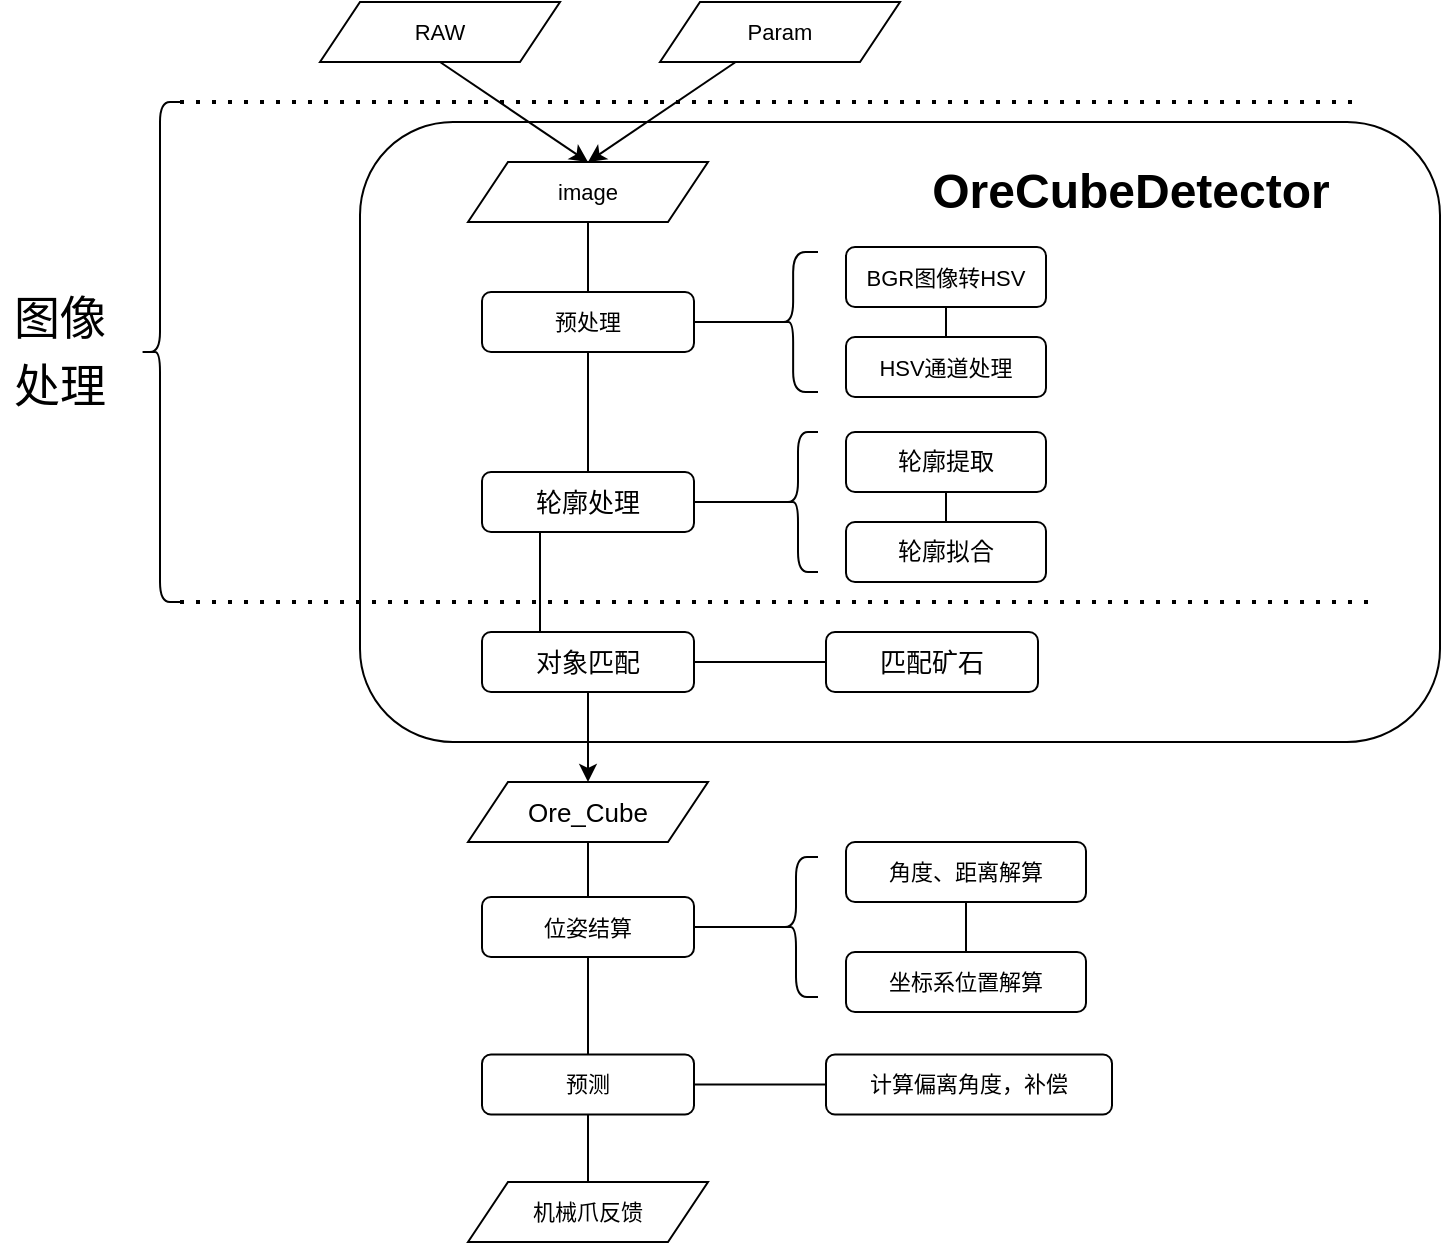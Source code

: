 <mxfile version="13.9.9" type="device"><diagram id="2nwqxw3xaWQPO-t-fx07" name="第 1 页"><mxGraphModel dx="2498" dy="1534" grid="1" gridSize="10" guides="1" tooltips="1" connect="1" arrows="1" fold="1" page="1" pageScale="1" pageWidth="1169" pageHeight="827" math="0" shadow="0"><root><mxCell id="0"/><mxCell id="1" parent="0"/><mxCell id="E7xddpLxMqkH79Yroc5x-1" value="" style="rounded=1;whiteSpace=wrap;html=1;fontSize=11;" vertex="1" parent="1"><mxGeometry x="290" y="150" width="540" height="310" as="geometry"/></mxCell><mxCell id="E7xddpLxMqkH79Yroc5x-2" style="rounded=0;orthogonalLoop=1;jettySize=auto;html=1;fontSize=11;exitX=0.5;exitY=1;exitDx=0;exitDy=0;endArrow=classic;endFill=1;entryX=0.5;entryY=0;entryDx=0;entryDy=0;" edge="1" parent="1" source="E7xddpLxMqkH79Yroc5x-36" target="E7xddpLxMqkH79Yroc5x-20"><mxGeometry relative="1" as="geometry"><mxPoint x="404" y="120" as="sourcePoint"/></mxGeometry></mxCell><mxCell id="E7xddpLxMqkH79Yroc5x-3" value="&lt;h2&gt;&lt;font style=&quot;line-height: 1.2 ; font-weight: normal ; font-size: 23px&quot;&gt;图像&lt;/font&gt;&lt;/h2&gt;&lt;h2&gt;&lt;font style=&quot;line-height: 1.2 ; font-weight: normal ; font-size: 23px&quot;&gt;处理&lt;/font&gt;&lt;/h2&gt;" style="text;html=1;strokeColor=none;fillColor=none;align=center;verticalAlign=middle;whiteSpace=wrap;rounded=0;fontSize=5;" vertex="1" parent="1"><mxGeometry x="110" y="222.5" width="60" height="85" as="geometry"/></mxCell><mxCell id="E7xddpLxMqkH79Yroc5x-4" value="" style="endArrow=none;html=1;rounded=0;fontSize=11;entryX=0.1;entryY=0.5;entryDx=0;entryDy=0;entryPerimeter=0;exitX=1;exitY=0.5;exitDx=0;exitDy=0;" edge="1" parent="1" source="E7xddpLxMqkH79Yroc5x-41" target="E7xddpLxMqkH79Yroc5x-5"><mxGeometry width="50" height="50" relative="1" as="geometry"><mxPoint x="454" y="250" as="sourcePoint"/><mxPoint x="524" y="249.71" as="targetPoint"/><Array as="points"/></mxGeometry></mxCell><mxCell id="E7xddpLxMqkH79Yroc5x-5" value="" style="shape=curlyBracket;whiteSpace=wrap;html=1;rounded=1;fontSize=11;size=0.435;" vertex="1" parent="1"><mxGeometry x="497" y="215" width="22" height="70" as="geometry"/></mxCell><mxCell id="E7xddpLxMqkH79Yroc5x-6" value="" style="endArrow=none;html=1;rounded=0;fontSize=11;exitX=0.5;exitY=1;exitDx=0;exitDy=0;endFill=0;entryX=0.5;entryY=0;entryDx=0;entryDy=0;" edge="1" parent="1" source="E7xddpLxMqkH79Yroc5x-41" target="E7xddpLxMqkH79Yroc5x-51"><mxGeometry width="50" height="50" relative="1" as="geometry"><mxPoint x="404" y="265" as="sourcePoint"/><mxPoint x="404" y="305" as="targetPoint"/></mxGeometry></mxCell><mxCell id="E7xddpLxMqkH79Yroc5x-8" value="BGR图像转HSV" style="rounded=1;whiteSpace=wrap;html=1;fontSize=11;" vertex="1" parent="1"><mxGeometry x="533" y="212.5" width="100" height="30" as="geometry"/></mxCell><mxCell id="E7xddpLxMqkH79Yroc5x-9" value="HSV通道处理" style="rounded=1;whiteSpace=wrap;html=1;fontSize=11;" vertex="1" parent="1"><mxGeometry x="533" y="257.5" width="100" height="30" as="geometry"/></mxCell><mxCell id="E7xddpLxMqkH79Yroc5x-11" value="" style="endArrow=none;dashed=1;html=1;dashPattern=1 3;strokeWidth=2;rounded=0;fontSize=11;" edge="1" parent="1"><mxGeometry width="50" height="50" relative="1" as="geometry"><mxPoint x="200" y="140" as="sourcePoint"/><mxPoint x="790" y="140" as="targetPoint"/></mxGeometry></mxCell><mxCell id="E7xddpLxMqkH79Yroc5x-13" value="" style="shape=curlyBracket;whiteSpace=wrap;html=1;rounded=1;fontSize=11;" vertex="1" parent="1"><mxGeometry x="180" y="140" width="20" height="250" as="geometry"/></mxCell><mxCell id="E7xddpLxMqkH79Yroc5x-14" style="edgeStyle=orthogonalEdgeStyle;rounded=0;orthogonalLoop=1;jettySize=auto;html=1;fontSize=23;endArrow=classic;endFill=1;exitX=0.5;exitY=1;exitDx=0;exitDy=0;" edge="1" parent="1" source="E7xddpLxMqkH79Yroc5x-46" target="E7xddpLxMqkH79Yroc5x-22"><mxGeometry relative="1" as="geometry"><mxPoint x="404" y="510" as="targetPoint"/><mxPoint x="394" y="484" as="sourcePoint"/></mxGeometry></mxCell><mxCell id="E7xddpLxMqkH79Yroc5x-16" value="" style="endArrow=none;html=1;rounded=0;fontSize=11;exitX=0.5;exitY=0;exitDx=0;exitDy=0;entryX=0.5;entryY=1;entryDx=0;entryDy=0;" edge="1" parent="1" source="E7xddpLxMqkH79Yroc5x-9" target="E7xddpLxMqkH79Yroc5x-8"><mxGeometry width="50" height="50" relative="1" as="geometry"><mxPoint x="610" y="260" as="sourcePoint"/><mxPoint x="609.71" y="245" as="targetPoint"/></mxGeometry></mxCell><mxCell id="E7xddpLxMqkH79Yroc5x-17" value="OreCubeDetector" style="text;strokeColor=none;fillColor=none;html=1;fontSize=24;fontStyle=1;verticalAlign=middle;align=center;" vertex="1" parent="1"><mxGeometry x="580" y="170" width="190" height="30" as="geometry"/></mxCell><mxCell id="E7xddpLxMqkH79Yroc5x-18" value="" style="endArrow=none;dashed=1;html=1;dashPattern=1 3;strokeWidth=2;rounded=0;fontSize=11;" edge="1" parent="1"><mxGeometry width="50" height="50" relative="1" as="geometry"><mxPoint x="200" y="390" as="sourcePoint"/><mxPoint x="799" y="390" as="targetPoint"/><Array as="points"/></mxGeometry></mxCell><mxCell id="E7xddpLxMqkH79Yroc5x-19" style="edgeStyle=orthogonalEdgeStyle;rounded=0;orthogonalLoop=1;jettySize=auto;html=1;fontSize=11;endArrow=none;endFill=0;entryX=0.5;entryY=0;entryDx=0;entryDy=0;" edge="1" parent="1" source="E7xddpLxMqkH79Yroc5x-20" target="E7xddpLxMqkH79Yroc5x-41"><mxGeometry relative="1" as="geometry"><mxPoint x="404" y="235" as="targetPoint"/></mxGeometry></mxCell><mxCell id="E7xddpLxMqkH79Yroc5x-20" value="image" style="shape=parallelogram;perimeter=parallelogramPerimeter;whiteSpace=wrap;html=1;fixedSize=1;fontSize=11;" vertex="1" parent="1"><mxGeometry x="344" y="170" width="120" height="30" as="geometry"/></mxCell><mxCell id="E7xddpLxMqkH79Yroc5x-21" style="edgeStyle=orthogonalEdgeStyle;rounded=0;orthogonalLoop=1;jettySize=auto;html=1;exitX=0.5;exitY=1;exitDx=0;exitDy=0;entryX=0.5;entryY=0;entryDx=0;entryDy=0;fontSize=13;endArrow=none;endFill=0;" edge="1" parent="1" source="E7xddpLxMqkH79Yroc5x-22" target="E7xddpLxMqkH79Yroc5x-24"><mxGeometry relative="1" as="geometry"><mxPoint x="397" y="602" as="sourcePoint"/></mxGeometry></mxCell><mxCell id="E7xddpLxMqkH79Yroc5x-22" value="&lt;span style=&quot;font-size: 13px&quot;&gt;Ore_Cube&lt;/span&gt;" style="shape=parallelogram;perimeter=parallelogramPerimeter;whiteSpace=wrap;html=1;fixedSize=1;fontSize=11;" vertex="1" parent="1"><mxGeometry x="344" y="480" width="120" height="30" as="geometry"/></mxCell><mxCell id="E7xddpLxMqkH79Yroc5x-23" style="edgeStyle=orthogonalEdgeStyle;rounded=0;orthogonalLoop=1;jettySize=auto;html=1;exitX=0.5;exitY=1;exitDx=0;exitDy=0;entryX=0.5;entryY=0;entryDx=0;entryDy=0;fontSize=13;endArrow=none;endFill=0;" edge="1" parent="1" source="E7xddpLxMqkH79Yroc5x-24" target="E7xddpLxMqkH79Yroc5x-28"><mxGeometry relative="1" as="geometry"><mxPoint x="407" y="712.5" as="targetPoint"/></mxGeometry></mxCell><mxCell id="E7xddpLxMqkH79Yroc5x-24" value="位姿结算" style="rounded=1;whiteSpace=wrap;html=1;fontSize=11;" vertex="1" parent="1"><mxGeometry x="351" y="537.5" width="106" height="30" as="geometry"/></mxCell><mxCell id="E7xddpLxMqkH79Yroc5x-25" value="角度、距离解算" style="rounded=1;whiteSpace=wrap;html=1;fontSize=11;" vertex="1" parent="1"><mxGeometry x="533" y="510" width="120" height="30" as="geometry"/></mxCell><mxCell id="E7xddpLxMqkH79Yroc5x-26" value="坐标系位置解算" style="rounded=1;whiteSpace=wrap;html=1;fontSize=11;" vertex="1" parent="1"><mxGeometry x="533" y="565" width="120" height="30" as="geometry"/></mxCell><mxCell id="E7xddpLxMqkH79Yroc5x-27" style="edgeStyle=orthogonalEdgeStyle;rounded=0;orthogonalLoop=1;jettySize=auto;html=1;entryX=0.5;entryY=0;entryDx=0;entryDy=0;fontSize=13;endArrow=none;endFill=0;" edge="1" parent="1" source="E7xddpLxMqkH79Yroc5x-28" target="E7xddpLxMqkH79Yroc5x-42"><mxGeometry relative="1" as="geometry"><mxPoint x="404" y="731.25" as="targetPoint"/></mxGeometry></mxCell><mxCell id="E7xddpLxMqkH79Yroc5x-28" value="预测" style="rounded=1;whiteSpace=wrap;html=1;fontSize=11;" vertex="1" parent="1"><mxGeometry x="351" y="616.25" width="106" height="30" as="geometry"/></mxCell><mxCell id="E7xddpLxMqkH79Yroc5x-29" value="" style="endArrow=none;html=1;rounded=0;fontSize=13;exitX=1;exitY=0.5;exitDx=0;exitDy=0;entryX=0;entryY=0.5;entryDx=0;entryDy=0;" edge="1" parent="1" source="E7xddpLxMqkH79Yroc5x-28" target="E7xddpLxMqkH79Yroc5x-31"><mxGeometry width="50" height="50" relative="1" as="geometry"><mxPoint x="463" y="760.83" as="sourcePoint"/><mxPoint x="500.2" y="661.25" as="targetPoint"/></mxGeometry></mxCell><mxCell id="E7xddpLxMqkH79Yroc5x-30" value="" style="endArrow=none;html=1;rounded=0;fontSize=13;entryX=0.5;entryY=1;entryDx=0;entryDy=0;exitX=0.5;exitY=0;exitDx=0;exitDy=0;" edge="1" parent="1" source="E7xddpLxMqkH79Yroc5x-26" target="E7xddpLxMqkH79Yroc5x-25"><mxGeometry width="50" height="50" relative="1" as="geometry"><mxPoint x="632.5" y="562.5" as="sourcePoint"/><mxPoint x="632.5" y="532.5" as="targetPoint"/></mxGeometry></mxCell><mxCell id="E7xddpLxMqkH79Yroc5x-31" value="计算偏离角度，补偿" style="rounded=1;whiteSpace=wrap;html=1;fontSize=11;" vertex="1" parent="1"><mxGeometry x="523" y="616.25" width="143" height="30" as="geometry"/></mxCell><mxCell id="E7xddpLxMqkH79Yroc5x-34" value="" style="shape=curlyBracket;whiteSpace=wrap;html=1;rounded=1;fontSize=13;" vertex="1" parent="1"><mxGeometry x="497" y="517.5" width="22" height="70" as="geometry"/></mxCell><mxCell id="E7xddpLxMqkH79Yroc5x-35" value="" style="endArrow=none;html=1;rounded=0;fontSize=13;exitX=1;exitY=0.5;exitDx=0;exitDy=0;entryX=0.1;entryY=0.5;entryDx=0;entryDy=0;entryPerimeter=0;" edge="1" parent="1" source="E7xddpLxMqkH79Yroc5x-24" target="E7xddpLxMqkH79Yroc5x-34"><mxGeometry width="50" height="50" relative="1" as="geometry"><mxPoint x="460" y="552" as="sourcePoint"/><mxPoint x="500" y="552.5" as="targetPoint"/></mxGeometry></mxCell><mxCell id="E7xddpLxMqkH79Yroc5x-36" value="RAW" style="shape=parallelogram;perimeter=parallelogramPerimeter;whiteSpace=wrap;html=1;fixedSize=1;fontSize=11;" vertex="1" parent="1"><mxGeometry x="270" y="90" width="120" height="30" as="geometry"/></mxCell><mxCell id="E7xddpLxMqkH79Yroc5x-39" style="edgeStyle=none;rounded=0;orthogonalLoop=1;jettySize=auto;html=1;entryX=0.5;entryY=0;entryDx=0;entryDy=0;endArrow=classic;endFill=1;" edge="1" parent="1" source="E7xddpLxMqkH79Yroc5x-40" target="E7xddpLxMqkH79Yroc5x-20"><mxGeometry relative="1" as="geometry"/></mxCell><mxCell id="E7xddpLxMqkH79Yroc5x-40" value="Param" style="shape=parallelogram;perimeter=parallelogramPerimeter;whiteSpace=wrap;html=1;fixedSize=1;fontSize=11;" vertex="1" parent="1"><mxGeometry x="440" y="90" width="120" height="30" as="geometry"/></mxCell><mxCell id="E7xddpLxMqkH79Yroc5x-41" value="预处理" style="rounded=1;whiteSpace=wrap;html=1;fontSize=11;" vertex="1" parent="1"><mxGeometry x="351" y="235" width="106" height="30" as="geometry"/></mxCell><mxCell id="E7xddpLxMqkH79Yroc5x-42" value="机械爪反馈" style="shape=parallelogram;perimeter=parallelogramPerimeter;whiteSpace=wrap;html=1;fixedSize=1;fontSize=11;" vertex="1" parent="1"><mxGeometry x="344" y="680" width="120" height="30" as="geometry"/></mxCell><mxCell id="E7xddpLxMqkH79Yroc5x-43" value="" style="edgeStyle=orthogonalEdgeStyle;rounded=0;orthogonalLoop=1;jettySize=auto;html=1;endArrow=none;endFill=0;strokeColor=#000000;exitX=0.5;exitY=1;exitDx=0;exitDy=0;" edge="1" parent="1" target="E7xddpLxMqkH79Yroc5x-46" source="E7xddpLxMqkH79Yroc5x-51"><mxGeometry relative="1" as="geometry"><mxPoint x="409" y="355" as="sourcePoint"/><Array as="points"><mxPoint x="380" y="355"/></Array></mxGeometry></mxCell><mxCell id="E7xddpLxMqkH79Yroc5x-44" value="" style="shape=curlyBracket;whiteSpace=wrap;html=1;rounded=1;" vertex="1" parent="1"><mxGeometry x="499" y="305" width="20" height="70" as="geometry"/></mxCell><mxCell id="E7xddpLxMqkH79Yroc5x-45" value="" style="edgeStyle=orthogonalEdgeStyle;rounded=0;orthogonalLoop=1;jettySize=auto;html=1;endArrow=none;endFill=0;strokeColor=#000000;" edge="1" parent="1" source="E7xddpLxMqkH79Yroc5x-46" target="E7xddpLxMqkH79Yroc5x-47"><mxGeometry relative="1" as="geometry"/></mxCell><mxCell id="E7xddpLxMqkH79Yroc5x-46" value="&lt;span style=&quot;font-size: 13px&quot;&gt;对象匹配&lt;/span&gt;" style="rounded=1;whiteSpace=wrap;html=1;" vertex="1" parent="1"><mxGeometry x="351" y="405" width="106" height="30" as="geometry"/></mxCell><mxCell id="E7xddpLxMqkH79Yroc5x-47" value="&lt;span style=&quot;font-size: 13px&quot;&gt;匹配矿石&lt;/span&gt;" style="rounded=1;whiteSpace=wrap;html=1;" vertex="1" parent="1"><mxGeometry x="523" y="405" width="106" height="30" as="geometry"/></mxCell><mxCell id="E7xddpLxMqkH79Yroc5x-53" style="edgeStyle=orthogonalEdgeStyle;rounded=0;orthogonalLoop=1;jettySize=auto;html=1;entryX=0.5;entryY=0;entryDx=0;entryDy=0;endArrow=none;endFill=0;" edge="1" parent="1" source="E7xddpLxMqkH79Yroc5x-49"><mxGeometry relative="1" as="geometry"><mxPoint x="583" y="367.5" as="targetPoint"/></mxGeometry></mxCell><mxCell id="E7xddpLxMqkH79Yroc5x-49" value="轮廓提取" style="rounded=1;whiteSpace=wrap;html=1;" vertex="1" parent="1"><mxGeometry x="533" y="305" width="100" height="30" as="geometry"/></mxCell><mxCell id="E7xddpLxMqkH79Yroc5x-50" value="轮廓拟合" style="whiteSpace=wrap;html=1;rounded=1;" vertex="1" parent="1"><mxGeometry x="533" y="350" width="100" height="30" as="geometry"/></mxCell><mxCell id="E7xddpLxMqkH79Yroc5x-52" style="edgeStyle=orthogonalEdgeStyle;rounded=0;orthogonalLoop=1;jettySize=auto;html=1;entryX=0.1;entryY=0.5;entryDx=0;entryDy=0;entryPerimeter=0;endArrow=none;endFill=0;" edge="1" parent="1" source="E7xddpLxMqkH79Yroc5x-51" target="E7xddpLxMqkH79Yroc5x-44"><mxGeometry relative="1" as="geometry"/></mxCell><mxCell id="E7xddpLxMqkH79Yroc5x-51" value="&lt;font style=&quot;font-size: 13px&quot;&gt;轮廓处理&lt;/font&gt;" style="rounded=1;whiteSpace=wrap;html=1;" vertex="1" parent="1"><mxGeometry x="351" y="325" width="106" height="30" as="geometry"/></mxCell></root></mxGraphModel></diagram></mxfile>